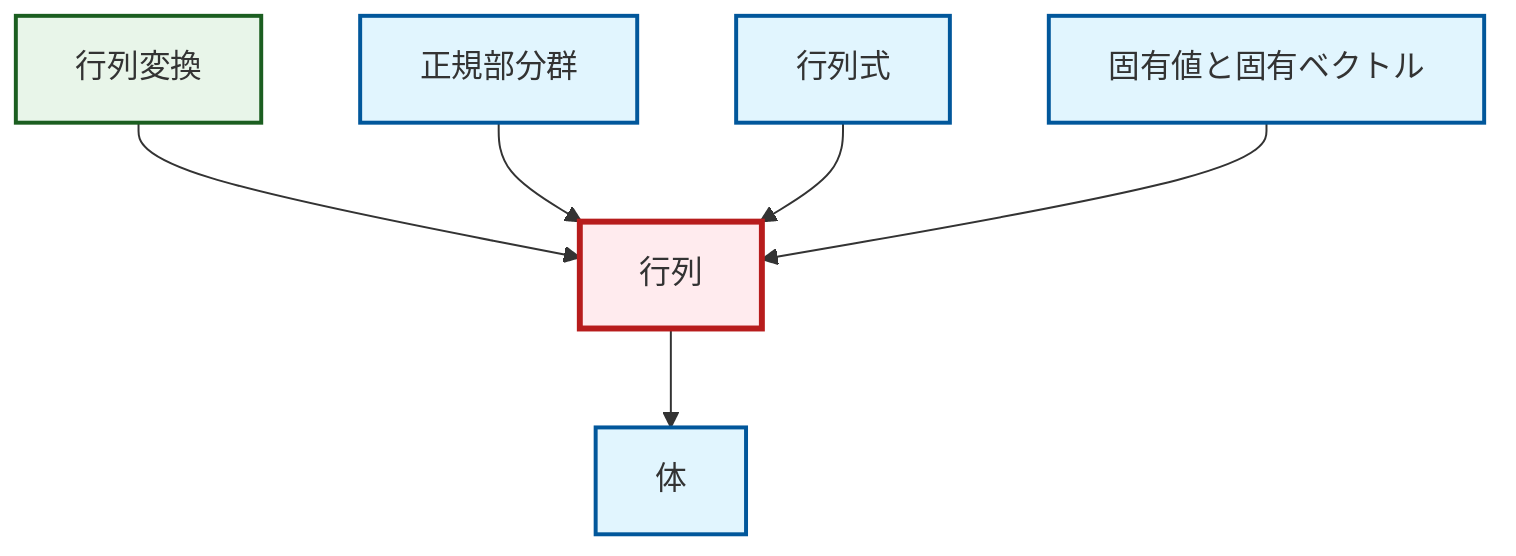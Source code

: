 graph TD
    classDef definition fill:#e1f5fe,stroke:#01579b,stroke-width:2px
    classDef theorem fill:#f3e5f5,stroke:#4a148c,stroke-width:2px
    classDef axiom fill:#fff3e0,stroke:#e65100,stroke-width:2px
    classDef example fill:#e8f5e9,stroke:#1b5e20,stroke-width:2px
    classDef current fill:#ffebee,stroke:#b71c1c,stroke-width:3px
    def-matrix["行列"]:::definition
    ex-matrix-transformation["行列変換"]:::example
    def-determinant["行列式"]:::definition
    def-normal-subgroup["正規部分群"]:::definition
    def-field["体"]:::definition
    def-eigenvalue-eigenvector["固有値と固有ベクトル"]:::definition
    ex-matrix-transformation --> def-matrix
    def-normal-subgroup --> def-matrix
    def-determinant --> def-matrix
    def-eigenvalue-eigenvector --> def-matrix
    def-matrix --> def-field
    class def-matrix current
